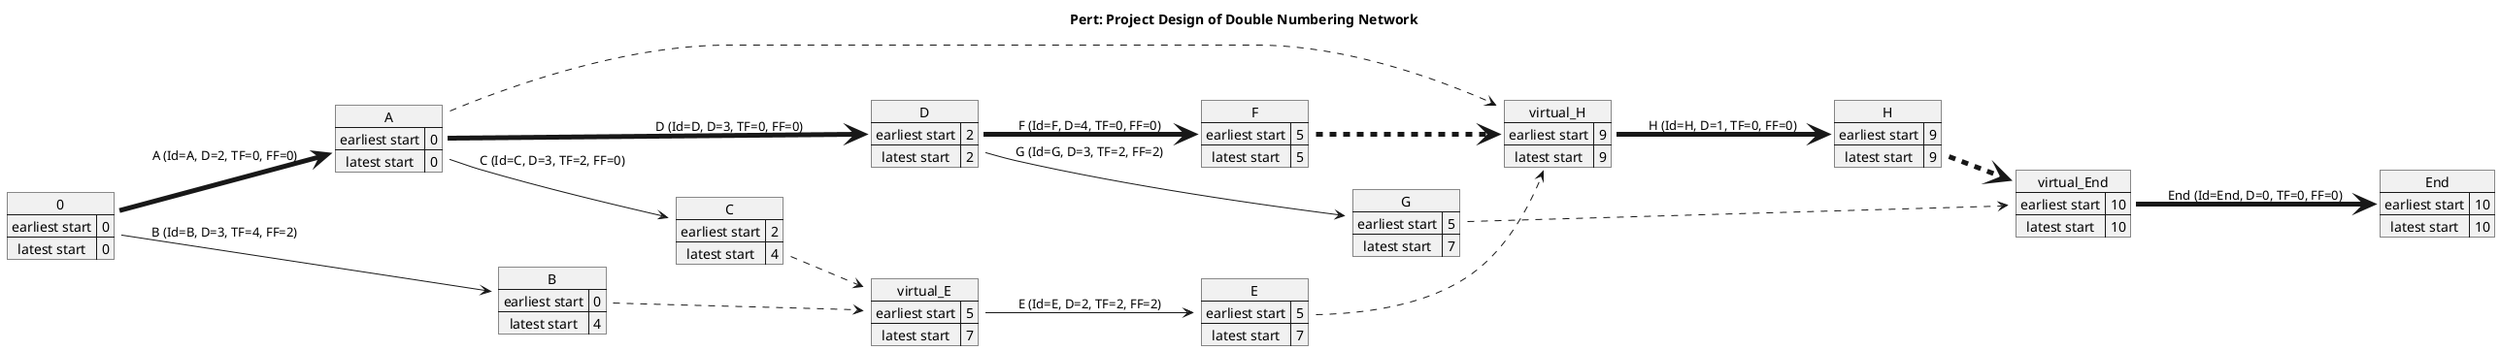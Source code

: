 
@startuml PERT
left to right direction
' Horizontal lines: -->, <--, <-->
' Vertical lines: ->, <-, <->
title Pert: Project Design of Double Numbering Network
map 0 {
    earliest start => 0
    latest start => 0
}
map End {
    earliest start => 10
    latest start => 10
}
map A {
    earliest start => 0
    latest start => 0
}
map B {
    earliest start => 0
    latest start => 4
}
map C {
    earliest start => 2
    latest start => 4
}
map D {
    earliest start => 2
    latest start => 2
}
map virtual_E {
    earliest start => 5
    latest start => 7
}
map E {
    earliest start => 5
    latest start => 7
}
map F {
    earliest start => 5
    latest start => 5
}
map G {
    earliest start => 5
    latest start => 7
}
map virtual_H {
    earliest start => 9
    latest start => 9
}
map H {
    earliest start => 9
    latest start => 9
}
map virtual_End {
    earliest start => 10
    latest start => 10
}
0 -[thickness=5]-> A : A (Id=A, D=2, TF=0, FF=0)
0 --> B : B (Id=B, D=3, TF=4, FF=2)
A --> C : C (Id=C, D=3, TF=2, FF=0)
A -[thickness=5]-> D : D (Id=D, D=3, TF=0, FF=0)
B -[dashed]-> virtual_E
C -[dashed]-> virtual_E
virtual_E --> E : E (Id=E, D=2, TF=2, FF=2)
D -[thickness=5]-> F : F (Id=F, D=4, TF=0, FF=0)
D --> G : G (Id=G, D=3, TF=2, FF=2)
A -[dashed]-> virtual_H
E -[dashed]-> virtual_H
F -[dashed,thickness=5]-> virtual_H
virtual_H -[thickness=5]-> H : H (Id=H, D=1, TF=0, FF=0)
G -[dashed]-> virtual_End
H -[dashed,thickness=5]-> virtual_End
virtual_End -[thickness=5]-> End : End (Id=End, D=0, TF=0, FF=0)
@enduml